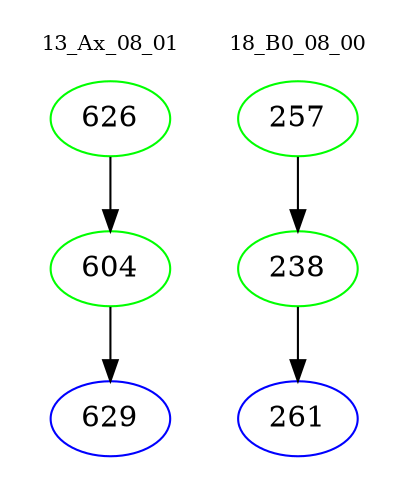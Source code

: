 digraph{
subgraph cluster_0 {
color = white
label = "13_Ax_08_01";
fontsize=10;
T0_626 [label="626", color="green"]
T0_626 -> T0_604 [color="black"]
T0_604 [label="604", color="green"]
T0_604 -> T0_629 [color="black"]
T0_629 [label="629", color="blue"]
}
subgraph cluster_1 {
color = white
label = "18_B0_08_00";
fontsize=10;
T1_257 [label="257", color="green"]
T1_257 -> T1_238 [color="black"]
T1_238 [label="238", color="green"]
T1_238 -> T1_261 [color="black"]
T1_261 [label="261", color="blue"]
}
}
